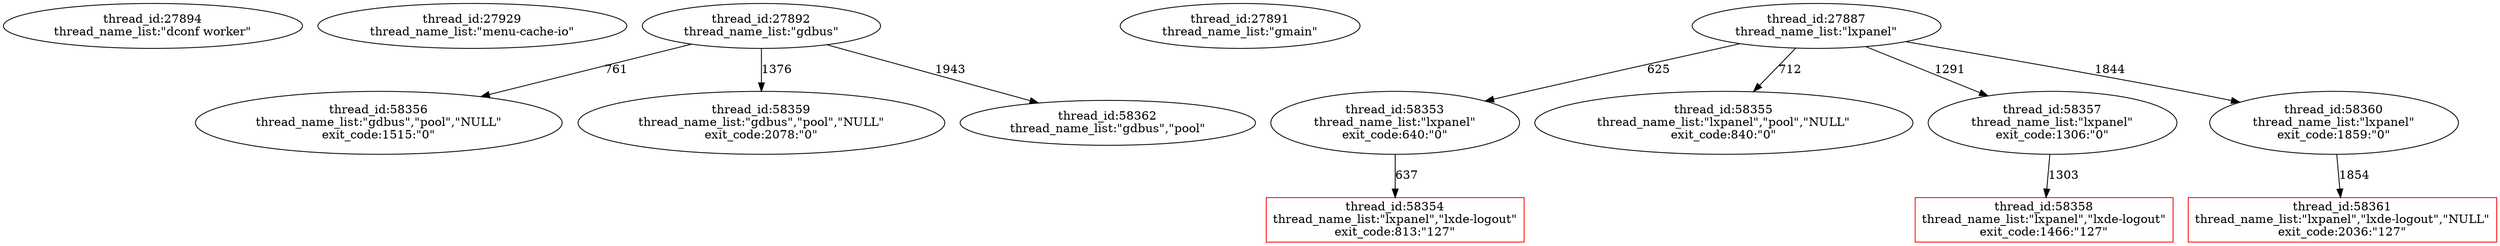 digraph abc{
27894   [label="thread_id:27894\nthread_name_list:\"dconf worker\""];
27929   [label="thread_id:27929\nthread_name_list:\"menu-cache-io\""];
27892   [label="thread_id:27892\nthread_name_list:\"gdbus\""];
27891   [label="thread_id:27891\nthread_name_list:\"gmain\""];
27887   [label="thread_id:27887\nthread_name_list:\"lxpanel\""];
58353   [label="thread_id:58353\nthread_name_list:\"lxpanel\"\nexit_code:640:\"0\""];
58354   [label="thread_id:58354\nthread_name_list:\"lxpanel\",\"lxde-logout\"\nexit_code:813:\"127\"", shape="record",color="red"];
58355   [label="thread_id:58355\nthread_name_list:\"lxpanel\",\"pool\",\"NULL\"\nexit_code:840:\"0\""];
58356   [label="thread_id:58356\nthread_name_list:\"gdbus\",\"pool\",\"NULL\"\nexit_code:1515:\"0\""];
58357   [label="thread_id:58357\nthread_name_list:\"lxpanel\"\nexit_code:1306:\"0\""];
58358   [label="thread_id:58358\nthread_name_list:\"lxpanel\",\"lxde-logout\"\nexit_code:1466:\"127\"", shape="record",color="red"];
58359   [label="thread_id:58359\nthread_name_list:\"gdbus\",\"pool\",\"NULL\"\nexit_code:2078:\"0\""];
58360   [label="thread_id:58360\nthread_name_list:\"lxpanel\"\nexit_code:1859:\"0\""];
58361   [label="thread_id:58361\nthread_name_list:\"lxpanel\",\"lxde-logout\",\"NULL\"\nexit_code:2036:\"127\"", shape="record",color="red"];
58362   [label="thread_id:58362\nthread_name_list:\"gdbus\",\"pool\""];


27892 -> 58356   [label="761"];
27892 -> 58359   [label="1376"];
27892 -> 58362   [label="1943"];


27887 -> 58353   [label="625"];
27887 -> 58355   [label="712"];
27887 -> 58357   [label="1291"];
27887 -> 58360   [label="1844"];

58353 -> 58354   [label="637"];




58357 -> 58358   [label="1303"];



58360 -> 58361   [label="1854"];



}
